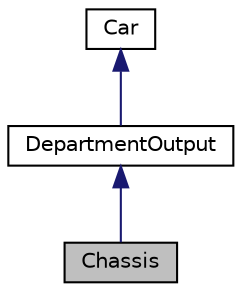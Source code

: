 digraph "Chassis"
{
  edge [fontname="Helvetica",fontsize="10",labelfontname="Helvetica",labelfontsize="10"];
  node [fontname="Helvetica",fontsize="10",shape=record];
  Node0 [label="Chassis",height=0.2,width=0.4,color="black", fillcolor="grey75", style="filled", fontcolor="black"];
  Node1 -> Node0 [dir="back",color="midnightblue",fontsize="10",style="solid",fontname="Helvetica"];
  Node1 [label="DepartmentOutput",height=0.2,width=0.4,color="black", fillcolor="white", style="filled",URL="$classDepartmentOutput.html"];
  Node2 -> Node1 [dir="back",color="midnightblue",fontsize="10",style="solid",fontname="Helvetica"];
  Node2 [label="Car",height=0.2,width=0.4,color="black", fillcolor="white", style="filled",URL="$classCar.html"];
}
